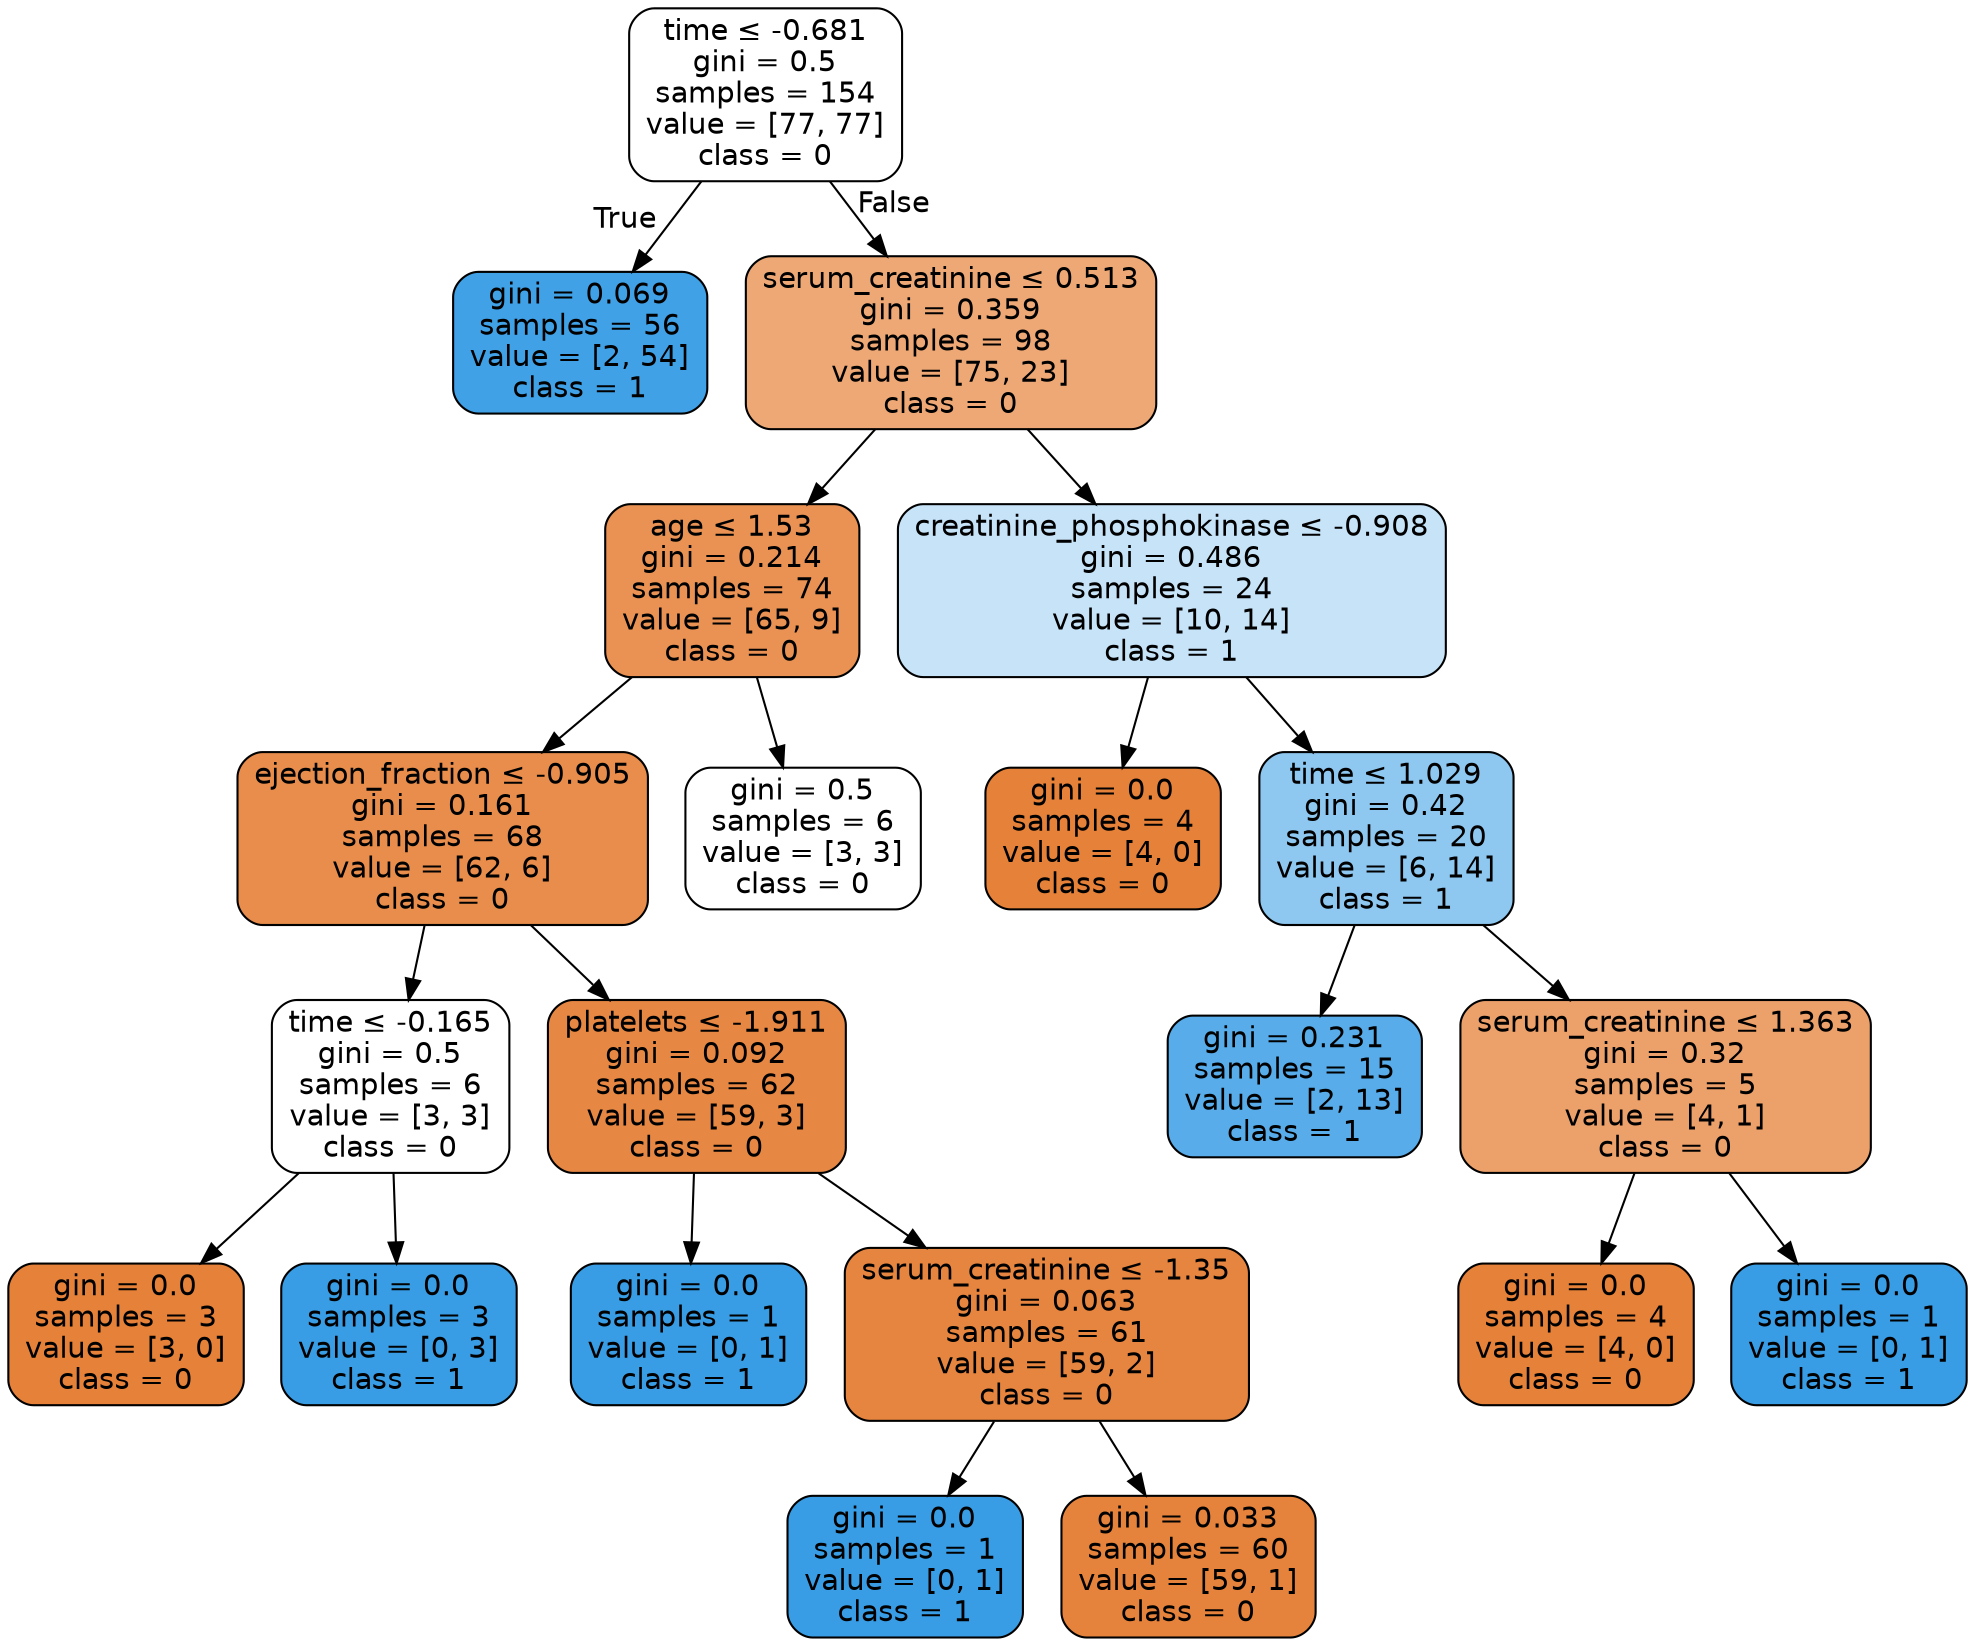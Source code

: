 digraph Tree {
node [shape=box, style="filled, rounded", color="black", fontname=helvetica] ;
edge [fontname=helvetica] ;
0 [label=<time &le; -0.681<br/>gini = 0.5<br/>samples = 154<br/>value = [77, 77]<br/>class = 0>, fillcolor="#ffffff"] ;
1 [label=<gini = 0.069<br/>samples = 56<br/>value = [2, 54]<br/>class = 1>, fillcolor="#40a1e6"] ;
0 -> 1 [labeldistance=2.5, labelangle=45, headlabel="True"] ;
2 [label=<serum_creatinine &le; 0.513<br/>gini = 0.359<br/>samples = 98<br/>value = [75, 23]<br/>class = 0>, fillcolor="#eda876"] ;
0 -> 2 [labeldistance=2.5, labelangle=-45, headlabel="False"] ;
3 [label=<age &le; 1.53<br/>gini = 0.214<br/>samples = 74<br/>value = [65, 9]<br/>class = 0>, fillcolor="#e99254"] ;
2 -> 3 ;
4 [label=<ejection_fraction &le; -0.905<br/>gini = 0.161<br/>samples = 68<br/>value = [62, 6]<br/>class = 0>, fillcolor="#e88d4c"] ;
3 -> 4 ;
5 [label=<time &le; -0.165<br/>gini = 0.5<br/>samples = 6<br/>value = [3, 3]<br/>class = 0>, fillcolor="#ffffff"] ;
4 -> 5 ;
6 [label=<gini = 0.0<br/>samples = 3<br/>value = [3, 0]<br/>class = 0>, fillcolor="#e58139"] ;
5 -> 6 ;
7 [label=<gini = 0.0<br/>samples = 3<br/>value = [0, 3]<br/>class = 1>, fillcolor="#399de5"] ;
5 -> 7 ;
8 [label=<platelets &le; -1.911<br/>gini = 0.092<br/>samples = 62<br/>value = [59, 3]<br/>class = 0>, fillcolor="#e68743"] ;
4 -> 8 ;
9 [label=<gini = 0.0<br/>samples = 1<br/>value = [0, 1]<br/>class = 1>, fillcolor="#399de5"] ;
8 -> 9 ;
10 [label=<serum_creatinine &le; -1.35<br/>gini = 0.063<br/>samples = 61<br/>value = [59, 2]<br/>class = 0>, fillcolor="#e68540"] ;
8 -> 10 ;
11 [label=<gini = 0.0<br/>samples = 1<br/>value = [0, 1]<br/>class = 1>, fillcolor="#399de5"] ;
10 -> 11 ;
12 [label=<gini = 0.033<br/>samples = 60<br/>value = [59, 1]<br/>class = 0>, fillcolor="#e5833c"] ;
10 -> 12 ;
13 [label=<gini = 0.5<br/>samples = 6<br/>value = [3, 3]<br/>class = 0>, fillcolor="#ffffff"] ;
3 -> 13 ;
14 [label=<creatinine_phosphokinase &le; -0.908<br/>gini = 0.486<br/>samples = 24<br/>value = [10, 14]<br/>class = 1>, fillcolor="#c6e3f8"] ;
2 -> 14 ;
15 [label=<gini = 0.0<br/>samples = 4<br/>value = [4, 0]<br/>class = 0>, fillcolor="#e58139"] ;
14 -> 15 ;
16 [label=<time &le; 1.029<br/>gini = 0.42<br/>samples = 20<br/>value = [6, 14]<br/>class = 1>, fillcolor="#8ec7f0"] ;
14 -> 16 ;
17 [label=<gini = 0.231<br/>samples = 15<br/>value = [2, 13]<br/>class = 1>, fillcolor="#57ace9"] ;
16 -> 17 ;
18 [label=<serum_creatinine &le; 1.363<br/>gini = 0.32<br/>samples = 5<br/>value = [4, 1]<br/>class = 0>, fillcolor="#eca06a"] ;
16 -> 18 ;
19 [label=<gini = 0.0<br/>samples = 4<br/>value = [4, 0]<br/>class = 0>, fillcolor="#e58139"] ;
18 -> 19 ;
20 [label=<gini = 0.0<br/>samples = 1<br/>value = [0, 1]<br/>class = 1>, fillcolor="#399de5"] ;
18 -> 20 ;
}